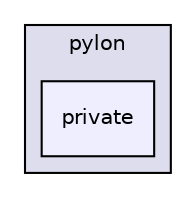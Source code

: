 digraph "pylon/private" {
  compound=true
  node [ fontsize="10", fontname="Helvetica"];
  edge [ labelfontsize="10", labelfontname="Helvetica"];
  subgraph clusterdir_cc36cffce3f4b8edaaf4bf58eeea9b9d {
    graph [ bgcolor="#ddddee", pencolor="black", label="pylon" fontname="Helvetica", fontsize="10", URL="dir_cc36cffce3f4b8edaaf4bf58eeea9b9d.html"]
  dir_e642bb6a86345e128c37400ce96ccc7d [shape=box, label="private", style="filled", fillcolor="#eeeeff", pencolor="black", URL="dir_e642bb6a86345e128c37400ce96ccc7d.html"];
  }
}
